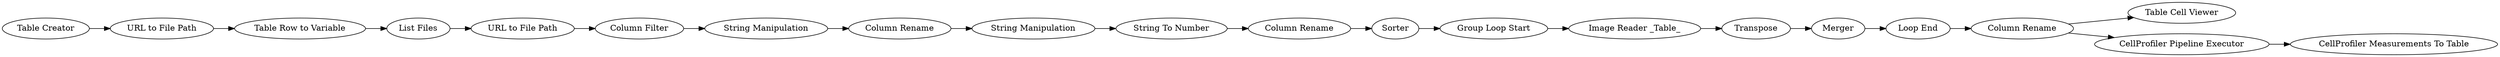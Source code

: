 digraph {
	"-1501867177848648096_20" [label=Transpose]
	"-1501867177848648096_31" [label="String Manipulation"]
	"-1501867177848648096_34" [label="List Files"]
	"-1501867177848648096_28" [label="Table Row to Variable"]
	"-1501867177848648096_30" [label="URL to File Path"]
	"-8287621744259610093_27" [label="Table Creator"]
	"-8287621744259610093_25" [label="Table Cell Viewer"]
	"-1501867177848648096_11" [label="Group Loop Start"]
	"-1501867177848648096_10" [label="Column Filter"]
	"-1501867177848648096_21" [label=Merger]
	"-8287621744259610093_5" [label="CellProfiler Measurements To Table"]
	"-1501867177848648096_33" [label="Image Reader _Table_"]
	"-1501867177848648096_16" [label="String To Number"]
	"-1501867177848648096_15" [label="Column Rename"]
	"-1501867177848648096_26" [label="URL to File Path"]
	"-1501867177848648096_22" [label="Loop End"]
	"-1501867177848648096_23" [label="Column Rename"]
	"-1501867177848648096_29" [label="Column Rename"]
	"-8287621744259610093_4" [label="CellProfiler Pipeline Executor"]
	"-1501867177848648096_32" [label="String Manipulation"]
	"-1501867177848648096_17" [label=Sorter]
	"-1501867177848648096_11" -> "-1501867177848648096_33"
	"-1501867177848648096_23" -> "-8287621744259610093_25"
	"-1501867177848648096_29" -> "-1501867177848648096_32"
	"-1501867177848648096_20" -> "-1501867177848648096_21"
	"-1501867177848648096_28" -> "-1501867177848648096_34"
	"-1501867177848648096_26" -> "-1501867177848648096_28"
	"-8287621744259610093_27" -> "-1501867177848648096_26"
	"-1501867177848648096_10" -> "-1501867177848648096_31"
	"-1501867177848648096_16" -> "-1501867177848648096_15"
	"-1501867177848648096_30" -> "-1501867177848648096_10"
	"-1501867177848648096_34" -> "-1501867177848648096_30"
	"-1501867177848648096_23" -> "-8287621744259610093_4"
	"-8287621744259610093_4" -> "-8287621744259610093_5"
	"-1501867177848648096_17" -> "-1501867177848648096_11"
	"-1501867177848648096_32" -> "-1501867177848648096_16"
	"-1501867177848648096_15" -> "-1501867177848648096_17"
	"-1501867177848648096_21" -> "-1501867177848648096_22"
	"-1501867177848648096_31" -> "-1501867177848648096_29"
	"-1501867177848648096_33" -> "-1501867177848648096_20"
	"-1501867177848648096_22" -> "-1501867177848648096_23"
	rankdir=LR
}
